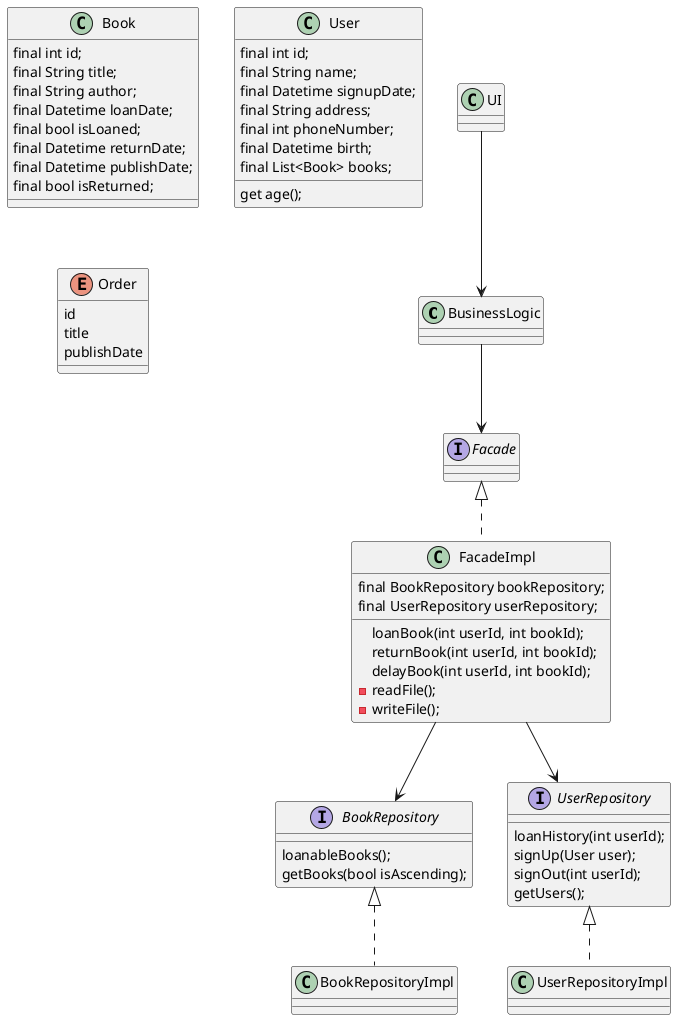 @startuml
'https://plantuml.com/class-diagram
class BusinessLogic {}

class UI{}

class FacadeImpl implements Facade {
final BookRepository bookRepository;
final UserRepository userRepository;
loanBook(int userId, int bookId);
returnBook(int userId, int bookId);
delayBook(int userId, int bookId);
-readFile();
-writeFile();
}

FacadeImpl --> BookRepository
FacadeImpl --> UserRepository
BusinessLogic --> Facade
UI --> BusinessLogic

class Book {
final int id;
final String title;
final String author;
final Datetime loanDate;
final bool isLoaned;
final Datetime returnDate;
final Datetime publishDate;
final bool isReturned;
}

class User {
final int id;
final String name;
final Datetime signupDate;
final String address;
final int phoneNumber;
final Datetime birth;
final List<Book> books;
get age();
}


interface BookRepository {
loanableBooks();
getBooks(bool isAscending);
}

class BookRepositoryImpl implements BookRepository{}

interface UserRepository {
loanHistory(int userId);
signUp(User user);
signOut(int userId);
getUsers();
}

class UserRepositoryImpl implements UserRepository{}


enum Order {
id
title
publishDate
}


@enduml





//책정보 회원정보 대출이력 대출기간 대출연장여부 반납기한 반납여부
//책 (int Id, 제목, 대출된 날짜, 대출 여부, 예상 반납 날짜, 출간된 날짜, 연장 여부)
//회원 (Id, 이름, 가입날짜, 주소, 연락처, 생일, 나이, 대출한 책)
//북레포지토리 (책대출, 책반납,대출가능한책함수, 출간된순서목록)
//멤버레포지토리 (대출기록저장, 회원가입, 회원탈퇴, 대출연장, 멤버목록)

책대출(대출한다.) 책반납(반납한다.) 책연장(연장한다.) -> 함수
북 멤버(회원가입)